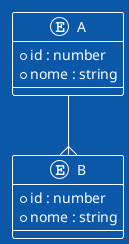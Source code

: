 @startuml classes

!theme amiga

entity A {
    + id : number
    + nome : string
}

entity B {
    + id : number
    + nome : string
}

A --{B

@enduml